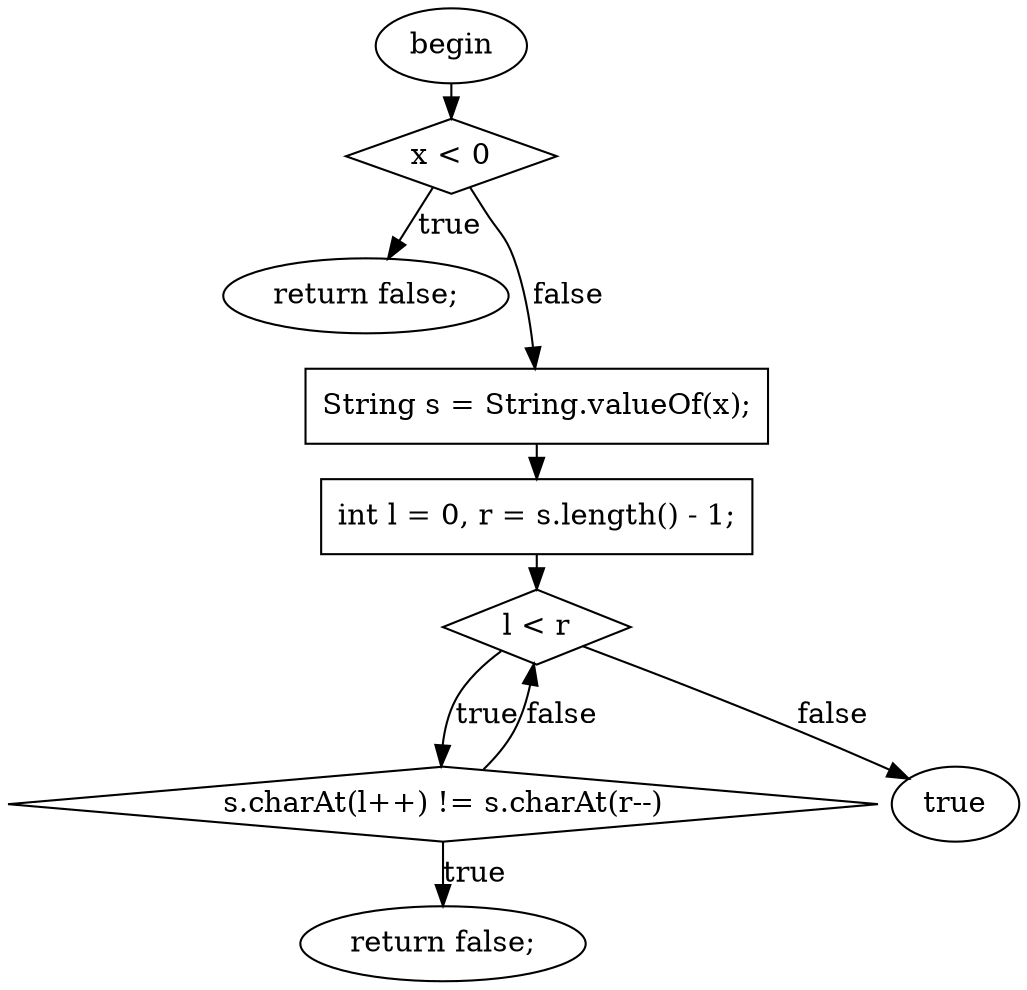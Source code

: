 digraph G{
ranksep = 0.1;
nodesep = 0.1;
F0T0[ shape=ellipse, label="begin", style="filled", fillcolor="white"]
F45T68[ shape=diamond, label="x \< 0", style="filled", fillcolor="white"]
F56T68X[ shape=ellipse, label="return false;", style="filled", fillcolor="white"]
F74T102[ shape=box, label="String s = String.valueOf(x);", style="filled", fillcolor="white"]
F108T137[ shape=box, label="int l = 0, r = s.length() - 1;", style="filled", fillcolor="white"]
F143T220[ shape=diamond, label="l \< r", style="filled", fillcolor="white"]
F165T214[ shape=diamond, label="s.charAt(l++) != s.charAt(r--)", style="filled", fillcolor="white"]
F202T214X[ shape=ellipse, label="return false;", style="filled", fillcolor="white"]
F226T237[ shape=ellipse, label="true", style="filled", fillcolor="white"]
F0T0 -> F45T68
F74T102 -> F108T137
F108T137 -> F143T220
F45T68 -> F56T68X[label="true", minlen=1]
F143T220 -> F165T214[label="true", minlen=1]
F165T214 -> F202T214X[label="true", minlen=1]
F45T68 -> F74T102[label="false", minlen=2]
F165T214 -> F143T220[label="false", minlen=2]
F143T220 -> F226T237[label="false", minlen=2]
}
